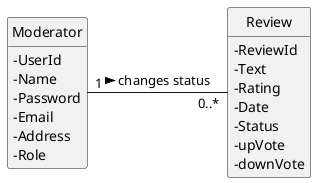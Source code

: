 @startuml
'https://plantuml.com/sequence-diagram

skinparam classAttributeIconSize 0
hide circle
hide methods

class Moderator{
-UserId
-Name
-Password
-Email
-Address
-Role
}
class Review{
-ReviewId
-Text
-Rating
-Date
-Status
-upVote
-downVote
}

Moderator "1" -right-- "0..*" Review:  changes status  >
@enduml
